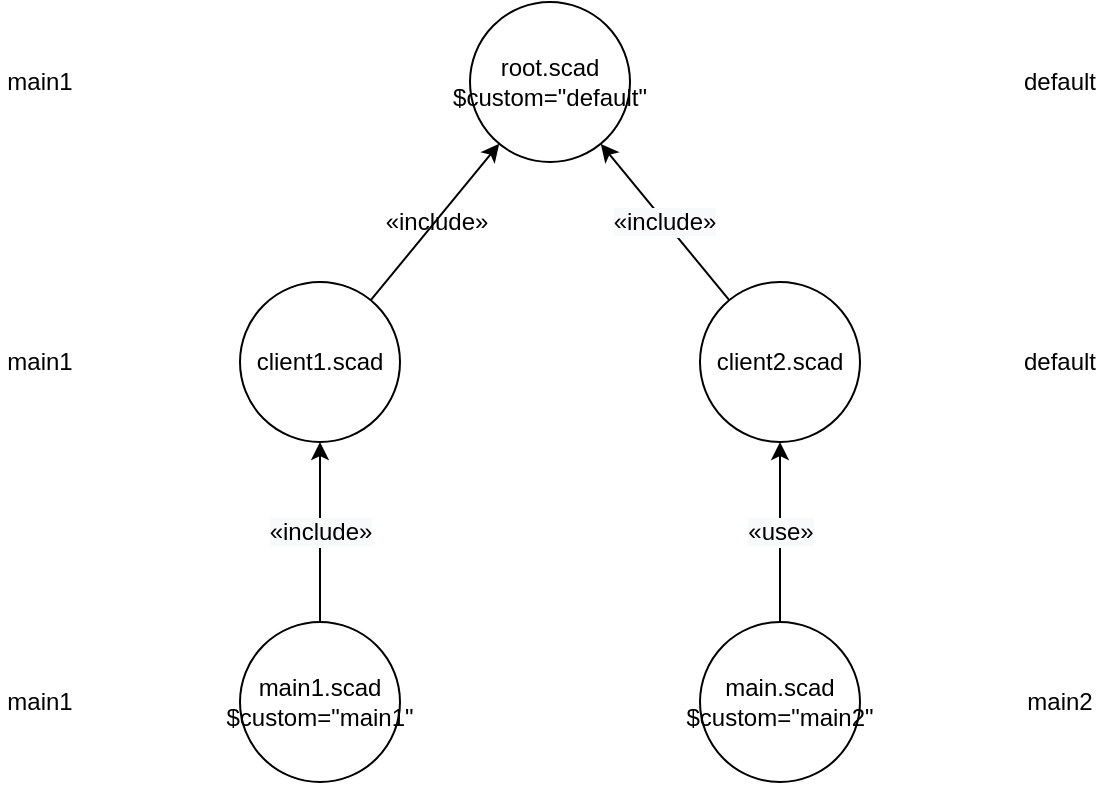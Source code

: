 <mxfile version="14.9.6" type="device" pages="4"><diagram id="cGrJ2CJwpBG_QpTvCxEc" name="Page-1"><mxGraphModel dx="1305" dy="836" grid="1" gridSize="10" guides="1" tooltips="1" connect="1" arrows="1" fold="1" page="1" pageScale="1" pageWidth="1169" pageHeight="827" math="0" shadow="0"><root><mxCell id="0"/><mxCell id="1" parent="0"/><mxCell id="-OSCnmRgbEWHSohoaCvJ-4" value="&lt;p style=&quot;line-height: 19px&quot;&gt;&lt;font style=&quot;font-size: 12px;&quot;&gt;«include»&lt;/font&gt;&lt;/p&gt;" style="rounded=0;orthogonalLoop=1;jettySize=auto;html=1;endArrow=none;endFill=0;startArrow=classic;startFill=1;fontFamily=Helvetica;labelBackgroundColor=none;" edge="1" parent="1" source="-OSCnmRgbEWHSohoaCvJ-1" target="-OSCnmRgbEWHSohoaCvJ-3"><mxGeometry relative="1" as="geometry"/></mxCell><mxCell id="-OSCnmRgbEWHSohoaCvJ-6" value="&lt;span style=&quot;font-size: 12px ; background-color: rgb(248 , 249 , 250)&quot;&gt;«include»&lt;/span&gt;" style="edgeStyle=none;rounded=0;orthogonalLoop=1;jettySize=auto;html=1;endArrow=none;endFill=0;startArrow=classic;startFill=1;" edge="1" parent="1" source="-OSCnmRgbEWHSohoaCvJ-1" target="-OSCnmRgbEWHSohoaCvJ-5"><mxGeometry relative="1" as="geometry"/></mxCell><mxCell id="-OSCnmRgbEWHSohoaCvJ-1" value="root.scad&lt;br&gt;$custom=&quot;default&quot;" style="ellipse;whiteSpace=wrap;html=1;aspect=fixed;" vertex="1" parent="1"><mxGeometry x="545" y="40" width="80" height="80" as="geometry"/></mxCell><mxCell id="-OSCnmRgbEWHSohoaCvJ-8" value="&lt;span style=&quot;font-size: 12px ; background-color: rgb(248 , 249 , 250)&quot;&gt;«include»&lt;/span&gt;" style="edgeStyle=none;rounded=0;orthogonalLoop=1;jettySize=auto;html=1;startArrow=classic;startFill=1;endArrow=none;endFill=0;" edge="1" parent="1" source="-OSCnmRgbEWHSohoaCvJ-3" target="-OSCnmRgbEWHSohoaCvJ-10"><mxGeometry relative="1" as="geometry"/></mxCell><mxCell id="-OSCnmRgbEWHSohoaCvJ-3" value="client1.scad" style="ellipse;whiteSpace=wrap;html=1;aspect=fixed;" vertex="1" parent="1"><mxGeometry x="430" y="180" width="80" height="80" as="geometry"/></mxCell><mxCell id="-OSCnmRgbEWHSohoaCvJ-5" value="client2.scad" style="ellipse;whiteSpace=wrap;html=1;aspect=fixed;" vertex="1" parent="1"><mxGeometry x="660" y="180" width="80" height="80" as="geometry"/></mxCell><mxCell id="-OSCnmRgbEWHSohoaCvJ-7" value="main.scad&lt;br&gt;$custom=&quot;main2&quot;" style="ellipse;whiteSpace=wrap;html=1;aspect=fixed;" vertex="1" parent="1"><mxGeometry x="660" y="350" width="80" height="80" as="geometry"/></mxCell><mxCell id="-OSCnmRgbEWHSohoaCvJ-9" value="&lt;span style=&quot;font-size: 12px ; background-color: rgb(248 , 249 , 250)&quot;&gt;«use»&lt;/span&gt;" style="edgeStyle=none;rounded=0;orthogonalLoop=1;jettySize=auto;html=1;startArrow=classic;startFill=1;endArrow=none;endFill=0;" edge="1" parent="1" source="-OSCnmRgbEWHSohoaCvJ-5" target="-OSCnmRgbEWHSohoaCvJ-7"><mxGeometry relative="1" as="geometry"><mxPoint x="502.388" y="263.148" as="sourcePoint"/><mxPoint x="572.588" y="366.869" as="targetPoint"/></mxGeometry></mxCell><mxCell id="-OSCnmRgbEWHSohoaCvJ-10" value="main1.scad&lt;br&gt;$custom=&quot;main1&quot;" style="ellipse;whiteSpace=wrap;html=1;aspect=fixed;" vertex="1" parent="1"><mxGeometry x="430" y="350" width="80" height="80" as="geometry"/></mxCell><mxCell id="-OSCnmRgbEWHSohoaCvJ-11" value="main1" style="text;html=1;strokeColor=none;fillColor=none;align=center;verticalAlign=middle;whiteSpace=wrap;rounded=0;fontFamily=Helvetica;" vertex="1" parent="1"><mxGeometry x="310" y="380" width="40" height="20" as="geometry"/></mxCell><mxCell id="-OSCnmRgbEWHSohoaCvJ-12" value="main1" style="text;html=1;strokeColor=none;fillColor=none;align=center;verticalAlign=middle;whiteSpace=wrap;rounded=0;fontFamily=Helvetica;" vertex="1" parent="1"><mxGeometry x="310" y="210" width="40" height="20" as="geometry"/></mxCell><mxCell id="-OSCnmRgbEWHSohoaCvJ-13" value="main1" style="text;html=1;strokeColor=none;fillColor=none;align=center;verticalAlign=middle;whiteSpace=wrap;rounded=0;fontFamily=Helvetica;" vertex="1" parent="1"><mxGeometry x="310" y="70" width="40" height="20" as="geometry"/></mxCell><mxCell id="-OSCnmRgbEWHSohoaCvJ-14" value="default" style="text;html=1;strokeColor=none;fillColor=none;align=center;verticalAlign=middle;whiteSpace=wrap;rounded=0;fontFamily=Helvetica;" vertex="1" parent="1"><mxGeometry x="820" y="70" width="40" height="20" as="geometry"/></mxCell><mxCell id="-OSCnmRgbEWHSohoaCvJ-15" value="default" style="text;html=1;strokeColor=none;fillColor=none;align=center;verticalAlign=middle;whiteSpace=wrap;rounded=0;fontFamily=Helvetica;" vertex="1" parent="1"><mxGeometry x="820" y="210" width="40" height="20" as="geometry"/></mxCell><mxCell id="-OSCnmRgbEWHSohoaCvJ-16" value="main2" style="text;html=1;strokeColor=none;fillColor=none;align=center;verticalAlign=middle;whiteSpace=wrap;rounded=0;fontFamily=Helvetica;" vertex="1" parent="1"><mxGeometry x="820" y="380" width="40" height="20" as="geometry"/></mxCell></root></mxGraphModel></diagram><diagram id="NOJcWy3B9wMl74mMxz6f" name="foundation"><mxGraphModel dx="1305" dy="836" grid="1" gridSize="10" guides="1" tooltips="1" connect="1" arrows="1" fold="1" page="1" pageScale="1" pageWidth="1169" pageHeight="827" math="0" shadow="0"><root><mxCell id="AqwyZWhsljvAuFBOVboj-0"/><mxCell id="AqwyZWhsljvAuFBOVboj-1" parent="AqwyZWhsljvAuFBOVboj-0"/><mxCell id="cgYbiCrvfW3jAUgWER9B-0" value="foundation" style="rounded=1;whiteSpace=wrap;html=1;fontFamily=Helvetica;fontSize=11;strokeColor=#6c8ebf;fillColor=none;strokeWidth=2;labelPosition=center;verticalLabelPosition=top;align=center;verticalAlign=bottom;fontStyle=1;arcSize=6;" vertex="1" parent="AqwyZWhsljvAuFBOVboj-1"><mxGeometry x="230" y="30" width="900" height="770" as="geometry"/></mxCell><mxCell id="AqwyZWhsljvAuFBOVboj-2" value="defs" style="rounded=0;whiteSpace=wrap;html=1;fontFamily=Helvetica;fontSize=11;" vertex="1" parent="AqwyZWhsljvAuFBOVboj-1"><mxGeometry x="530" y="120" width="70" height="20" as="geometry"/></mxCell><mxCell id="P7ESJxEITpAWgAyFWWA0-0" value="&lt;span style=&quot;font-size: 11px; background-color: rgb(248, 249, 250);&quot;&gt;«include»&lt;/span&gt;" style="edgeStyle=none;rounded=0;orthogonalLoop=1;jettySize=auto;html=1;startArrow=classic;startFill=1;endArrow=none;endFill=0;labelBackgroundColor=none;fontFamily=Helvetica;fontSize=11;fontStyle=2" edge="1" parent="AqwyZWhsljvAuFBOVboj-1" source="P7ESJxEITpAWgAyFWWA0-1" target="AqwyZWhsljvAuFBOVboj-2"><mxGeometry relative="1" as="geometry"><mxPoint x="510" y="120" as="sourcePoint"/><mxPoint x="610" y="310" as="targetPoint"/></mxGeometry></mxCell><mxCell id="P7ESJxEITpAWgAyFWWA0-1" value="&lt;div style=&quot;line-height: 19px; font-size: 11px;&quot;&gt;&lt;span style=&quot;background-color: rgb(255, 255, 255); font-size: 11px;&quot;&gt;&lt;font style=&quot;font-size: 11px;&quot;&gt;TOUL&lt;/font&gt;&lt;/span&gt;&lt;/div&gt;" style="rounded=0;whiteSpace=wrap;html=1;fontFamily=Helvetica;fontSize=11;fontStyle=2" vertex="1" parent="AqwyZWhsljvAuFBOVboj-1"><mxGeometry x="50" y="85" width="100" height="20" as="geometry"/></mxCell><mxCell id="P7ESJxEITpAWgAyFWWA0-2" value="&lt;div style=&quot;line-height: 19px; font-size: 11px;&quot;&gt;&lt;div style=&quot;font-size: 11px; line-height: 19px;&quot;&gt;&lt;span style=&quot;background-color: rgb(255, 255, 255); font-size: 11px;&quot;&gt;scad-utils/spline&lt;/span&gt;&lt;/div&gt;&lt;/div&gt;" style="rounded=0;whiteSpace=wrap;html=1;fontFamily=Helvetica;fontSize=11;fontStyle=2" vertex="1" parent="AqwyZWhsljvAuFBOVboj-1"><mxGeometry x="50" y="155" width="100" height="20" as="geometry"/></mxCell><mxCell id="P7ESJxEITpAWgAyFWWA0-3" value="&lt;span style=&quot;font-size: 11px; background-color: rgb(248, 249, 250);&quot;&gt;«use»&lt;/span&gt;" style="edgeStyle=none;rounded=0;orthogonalLoop=1;jettySize=auto;html=1;startArrow=classic;startFill=1;endArrow=none;endFill=0;labelBackgroundColor=none;fontFamily=Helvetica;fontSize=11;fontStyle=2" edge="1" parent="AqwyZWhsljvAuFBOVboj-1" source="P7ESJxEITpAWgAyFWWA0-2" target="AqwyZWhsljvAuFBOVboj-2"><mxGeometry relative="1" as="geometry"><mxPoint x="610" y="210" as="sourcePoint"/><mxPoint x="610" y="300" as="targetPoint"/></mxGeometry></mxCell><mxCell id="P7ESJxEITpAWgAyFWWA0-4" value="&lt;div style=&quot;line-height: 19px; font-size: 11px;&quot;&gt;&lt;div style=&quot;font-size: 11px; line-height: 19px;&quot;&gt;&lt;span style=&quot;font-size: 11px;&quot;&gt;base_geo&lt;/span&gt;&lt;/div&gt;&lt;/div&gt;" style="rounded=0;whiteSpace=wrap;html=1;fontFamily=Helvetica;fontSize=11;fillColor=#d5e8d4;strokeColor=#82b366;" vertex="1" parent="AqwyZWhsljvAuFBOVboj-1"><mxGeometry x="530" y="40" width="70" height="20" as="geometry"/></mxCell><mxCell id="P7ESJxEITpAWgAyFWWA0-5" value="&lt;div style=&quot;line-height: 19px; font-size: 11px;&quot;&gt;&lt;div style=&quot;font-size: 11px; line-height: 19px;&quot;&gt;&lt;span style=&quot;font-size: 11px;&quot;&gt;base_string&lt;/span&gt;&lt;/div&gt;&lt;/div&gt;" style="rounded=0;whiteSpace=wrap;html=1;fontFamily=Helvetica;fontSize=11;fillColor=#d5e8d4;strokeColor=#82b366;" vertex="1" parent="AqwyZWhsljvAuFBOVboj-1"><mxGeometry x="780" y="40" width="70" height="20" as="geometry"/></mxCell><mxCell id="P7ESJxEITpAWgAyFWWA0-7" value="&lt;span style=&quot;font-size: 11px; background-color: rgb(248, 249, 250);&quot;&gt;«include»&lt;/span&gt;" style="edgeStyle=none;rounded=0;orthogonalLoop=1;jettySize=auto;html=1;startArrow=classic;startFill=1;endArrow=none;endFill=0;labelBackgroundColor=none;fontFamily=Helvetica;fontSize=11;fontStyle=2" edge="1" parent="AqwyZWhsljvAuFBOVboj-1" source="P7ESJxEITpAWgAyFWWA0-4" target="AqwyZWhsljvAuFBOVboj-2"><mxGeometry relative="1" as="geometry"><mxPoint x="320.625" y="70" as="sourcePoint"/><mxPoint x="399.375" y="210" as="targetPoint"/></mxGeometry></mxCell><mxCell id="P7ESJxEITpAWgAyFWWA0-8" value="&lt;span style=&quot;font-size: 11px; background-color: rgb(248, 249, 250);&quot;&gt;«include»&lt;/span&gt;" style="edgeStyle=none;rounded=0;orthogonalLoop=1;jettySize=auto;html=1;startArrow=classic;startFill=1;endArrow=none;endFill=0;labelBackgroundColor=none;fontFamily=Helvetica;fontSize=11;fontStyle=2" edge="1" parent="AqwyZWhsljvAuFBOVboj-1" source="P7ESJxEITpAWgAyFWWA0-5" target="AqwyZWhsljvAuFBOVboj-2"><mxGeometry relative="1" as="geometry"><mxPoint x="685.0" y="150" as="sourcePoint"/><mxPoint x="445" y="210" as="targetPoint"/></mxGeometry></mxCell><mxCell id="P7ESJxEITpAWgAyFWWA0-9" value="2d" style="rounded=0;whiteSpace=wrap;html=1;fontFamily=Helvetica;fontSize=11;" vertex="1" parent="AqwyZWhsljvAuFBOVboj-1"><mxGeometry x="380" y="363" width="70" height="20" as="geometry"/></mxCell><mxCell id="P7ESJxEITpAWgAyFWWA0-10" value="placement" style="rounded=0;whiteSpace=wrap;html=1;fontFamily=Helvetica;fontSize=11;fontStyle=0;" vertex="1" parent="AqwyZWhsljvAuFBOVboj-1"><mxGeometry x="530" y="280" width="70" height="20" as="geometry"/></mxCell><mxCell id="P7ESJxEITpAWgAyFWWA0-12" value="&lt;span style=&quot;font-size: 11px; background-color: rgb(248, 249, 250);&quot;&gt;«include»&lt;/span&gt;" style="edgeStyle=none;rounded=0;orthogonalLoop=1;jettySize=auto;html=1;startArrow=classic;startFill=1;endArrow=none;endFill=0;labelBackgroundColor=none;fontFamily=Helvetica;fontSize=11;fontStyle=2" edge="1" parent="AqwyZWhsljvAuFBOVboj-1" source="P7ESJxEITpAWgAyFWWA0-10" target="P7ESJxEITpAWgAyFWWA0-9"><mxGeometry relative="1" as="geometry"><mxPoint x="425" y="343" as="sourcePoint"/><mxPoint x="495" y="413" as="targetPoint"/></mxGeometry></mxCell><mxCell id="P7ESJxEITpAWgAyFWWA0-13" value="3d" style="rounded=0;whiteSpace=wrap;html=1;fontFamily=Helvetica;fontSize=11;" vertex="1" parent="AqwyZWhsljvAuFBOVboj-1"><mxGeometry x="900" y="420" width="70" height="20" as="geometry"/></mxCell><mxCell id="P7ESJxEITpAWgAyFWWA0-14" value="&lt;span style=&quot;font-size: 11px; background-color: rgb(248, 249, 250);&quot;&gt;«include»&lt;/span&gt;" style="edgeStyle=none;rounded=0;orthogonalLoop=1;jettySize=auto;html=1;startArrow=classic;startFill=1;endArrow=none;endFill=0;labelBackgroundColor=none;fontFamily=Helvetica;fontSize=11;fontStyle=2" edge="1" parent="AqwyZWhsljvAuFBOVboj-1" source="P7ESJxEITpAWgAyFWWA0-9" target="P7ESJxEITpAWgAyFWWA0-13"><mxGeometry relative="1" as="geometry"><mxPoint x="593.889" y="393" as="sourcePoint"/><mxPoint x="516.111" y="463" as="targetPoint"/></mxGeometry></mxCell><mxCell id="P7ESJxEITpAWgAyFWWA0-15" value="algo" style="rounded=0;whiteSpace=wrap;html=1;fontFamily=Helvetica;fontSize=11;" vertex="1" parent="AqwyZWhsljvAuFBOVboj-1"><mxGeometry x="960" y="660" width="70" height="20" as="geometry"/></mxCell><mxCell id="P7ESJxEITpAWgAyFWWA0-16" value="unsafe_defs" style="rounded=0;whiteSpace=wrap;html=1;fontFamily=Helvetica;fontSize=11;fontStyle=0;" vertex="1" parent="AqwyZWhsljvAuFBOVboj-1"><mxGeometry x="530" y="200" width="70" height="20" as="geometry"/></mxCell><mxCell id="P7ESJxEITpAWgAyFWWA0-18" value="&lt;span style=&quot;font-size: 11px; background-color: rgb(248, 249, 250);&quot;&gt;«include»&lt;/span&gt;" style="edgeStyle=none;rounded=0;orthogonalLoop=1;jettySize=auto;html=1;startArrow=classic;startFill=1;endArrow=none;endFill=0;labelBackgroundColor=none;fontFamily=Helvetica;fontSize=11;fontStyle=2" edge="1" parent="AqwyZWhsljvAuFBOVboj-1" source="P7ESJxEITpAWgAyFWWA0-13" target="P7ESJxEITpAWgAyFWWA0-15"><mxGeometry relative="1" as="geometry"><mxPoint x="622.778" y="403" as="sourcePoint"/><mxPoint x="689.841" y="533" as="targetPoint"/></mxGeometry></mxCell><mxCell id="P7ESJxEITpAWgAyFWWA0-21" value="connect" style="rounded=0;whiteSpace=wrap;html=1;fontFamily=Helvetica;fontSize=11;" vertex="1" parent="AqwyZWhsljvAuFBOVboj-1"><mxGeometry x="580" y="770" width="70" height="20" as="geometry"/></mxCell><mxCell id="P7ESJxEITpAWgAyFWWA0-24" value="util" style="rounded=0;whiteSpace=wrap;html=1;fontFamily=Helvetica;fontSize=11;" vertex="1" parent="AqwyZWhsljvAuFBOVboj-1"><mxGeometry x="420" y="660" width="70" height="20" as="geometry"/></mxCell><mxCell id="P7ESJxEITpAWgAyFWWA0-25" value="&lt;span style=&quot;font-size: 11px; background-color: rgb(248, 249, 250);&quot;&gt;«include»&lt;/span&gt;" style="edgeStyle=none;rounded=0;orthogonalLoop=1;jettySize=auto;html=1;startArrow=classic;startFill=1;endArrow=none;endFill=0;labelBackgroundColor=none;fontFamily=Helvetica;fontSize=11;fontStyle=2" edge="1" parent="AqwyZWhsljvAuFBOVboj-1" source="P7ESJxEITpAWgAyFWWA0-51" target="P7ESJxEITpAWgAyFWWA0-21"><mxGeometry relative="1" as="geometry"><mxPoint x="699.5" y="393" as="sourcePoint"/><mxPoint x="780.5" y="573" as="targetPoint"/></mxGeometry></mxCell><mxCell id="P7ESJxEITpAWgAyFWWA0-26" value="&lt;span style=&quot;font-size: 11px; background-color: rgb(248, 249, 250);&quot;&gt;«include»&lt;/span&gt;" style="edgeStyle=none;rounded=0;orthogonalLoop=1;jettySize=auto;html=1;startArrow=classic;startFill=1;endArrow=none;endFill=0;labelBackgroundColor=none;fontFamily=Helvetica;fontSize=11;fontStyle=2" edge="1" parent="AqwyZWhsljvAuFBOVboj-1" source="P7ESJxEITpAWgAyFWWA0-24" target="P7ESJxEITpAWgAyFWWA0-21"><mxGeometry relative="1" as="geometry"><mxPoint x="566.818" y="483" as="sourcePoint"/><mxPoint x="763.182" y="573" as="targetPoint"/></mxGeometry></mxCell><mxCell id="P7ESJxEITpAWgAyFWWA0-27" value="&lt;span style=&quot;font-size: 11px; background-color: rgb(248, 249, 250);&quot;&gt;«include»&lt;/span&gt;" style="edgeStyle=none;rounded=0;orthogonalLoop=1;jettySize=auto;html=1;startArrow=classic;startFill=1;endArrow=none;endFill=0;labelBackgroundColor=none;fontFamily=Helvetica;fontSize=11;fontStyle=2" edge="1" parent="AqwyZWhsljvAuFBOVboj-1" source="AqwyZWhsljvAuFBOVboj-2" target="P7ESJxEITpAWgAyFWWA0-16"><mxGeometry relative="1" as="geometry"><mxPoint x="435" y="250" as="sourcePoint"/><mxPoint x="505" y="320" as="targetPoint"/></mxGeometry></mxCell><mxCell id="P7ESJxEITpAWgAyFWWA0-28" value="drawio" style="rounded=0;whiteSpace=wrap;html=1;fontFamily=Helvetica;fontSize=11;" vertex="1" parent="AqwyZWhsljvAuFBOVboj-1"><mxGeometry x="240" y="660" width="70" height="20" as="geometry"/></mxCell><mxCell id="P7ESJxEITpAWgAyFWWA0-30" value="&lt;span style=&quot;font-size: 11px; background-color: rgb(248, 249, 250);&quot;&gt;«include»&lt;/span&gt;" style="edgeStyle=none;rounded=0;orthogonalLoop=1;jettySize=auto;html=1;startArrow=classic;startFill=1;endArrow=none;endFill=0;labelBackgroundColor=none;fontFamily=Helvetica;fontSize=11;fontStyle=2" edge="1" parent="AqwyZWhsljvAuFBOVboj-1" source="P7ESJxEITpAWgAyFWWA0-9" target="P7ESJxEITpAWgAyFWWA0-28"><mxGeometry relative="1" as="geometry"><mxPoint x="789" y="403" as="sourcePoint"/><mxPoint x="1011.889" y="573" as="targetPoint"/></mxGeometry></mxCell><mxCell id="P7ESJxEITpAWgAyFWWA0-32" value="fillet" style="rounded=0;whiteSpace=wrap;html=1;fontFamily=Helvetica;fontSize=11;" vertex="1" parent="AqwyZWhsljvAuFBOVboj-1"><mxGeometry x="330" y="660" width="70" height="20" as="geometry"/></mxCell><mxCell id="P7ESJxEITpAWgAyFWWA0-34" value="&lt;span style=&quot;font-size: 11px; background-color: rgb(248, 249, 250);&quot;&gt;«include»&lt;/span&gt;" style="edgeStyle=none;rounded=0;orthogonalLoop=1;jettySize=auto;html=1;startArrow=classic;startFill=1;endArrow=none;endFill=0;labelBackgroundColor=none;fontFamily=Helvetica;fontSize=11;fontStyle=2" edge="1" parent="AqwyZWhsljvAuFBOVboj-1" source="P7ESJxEITpAWgAyFWWA0-9" target="P7ESJxEITpAWgAyFWWA0-32"><mxGeometry relative="1" as="geometry"><mxPoint x="285" y="483" as="sourcePoint"/><mxPoint x="285" y="693" as="targetPoint"/></mxGeometry></mxCell><mxCell id="P7ESJxEITpAWgAyFWWA0-35" value="&lt;span style=&quot;font-size: 11px; background-color: rgb(248, 249, 250);&quot;&gt;«include»&lt;/span&gt;" style="edgeStyle=none;rounded=0;orthogonalLoop=1;jettySize=auto;html=1;startArrow=classic;startFill=1;endArrow=none;endFill=0;labelBackgroundColor=none;fontFamily=Helvetica;fontSize=11;fontStyle=2" edge="1" parent="AqwyZWhsljvAuFBOVboj-1" source="P7ESJxEITpAWgAyFWWA0-16" target="P7ESJxEITpAWgAyFWWA0-10"><mxGeometry relative="1" as="geometry"><mxPoint x="987.435" y="290" as="sourcePoint"/><mxPoint x="682.565" y="693" as="targetPoint"/></mxGeometry></mxCell><mxCell id="P7ESJxEITpAWgAyFWWA0-36" value="grid" style="rounded=0;whiteSpace=wrap;html=1;fontFamily=Helvetica;fontSize=11;" vertex="1" parent="AqwyZWhsljvAuFBOVboj-1"><mxGeometry x="600" y="660" width="70" height="20" as="geometry"/></mxCell><mxCell id="P7ESJxEITpAWgAyFWWA0-39" value="layout" style="rounded=0;whiteSpace=wrap;html=1;fontFamily=Helvetica;fontSize=11;" vertex="1" parent="AqwyZWhsljvAuFBOVboj-1"><mxGeometry x="550" y="510" width="70" height="20" as="geometry"/></mxCell><mxCell id="P7ESJxEITpAWgAyFWWA0-40" value="&lt;span style=&quot;font-size: 11px; background-color: rgb(248, 249, 250);&quot;&gt;«include»&lt;/span&gt;" style="edgeStyle=none;rounded=0;orthogonalLoop=1;jettySize=auto;html=1;startArrow=classic;startFill=1;endArrow=none;endFill=0;labelBackgroundColor=none;fontFamily=Helvetica;fontSize=11;fontStyle=2" edge="1" parent="AqwyZWhsljvAuFBOVboj-1" source="P7ESJxEITpAWgAyFWWA0-39" target="P7ESJxEITpAWgAyFWWA0-36"><mxGeometry relative="1" as="geometry"><mxPoint x="633.182" y="483" as="sourcePoint"/><mxPoint x="1156.818" y="573" as="targetPoint"/></mxGeometry></mxCell><mxCell id="P7ESJxEITpAWgAyFWWA0-41" value="hole" style="rounded=0;whiteSpace=wrap;html=1;fontFamily=Helvetica;fontSize=11;" vertex="1" parent="AqwyZWhsljvAuFBOVboj-1"><mxGeometry x="1050" y="660" width="70" height="20" as="geometry"/></mxCell><mxCell id="P7ESJxEITpAWgAyFWWA0-42" value="type_trait" style="rounded=0;whiteSpace=wrap;html=1;fontFamily=Helvetica;fontSize=11;" vertex="1" parent="AqwyZWhsljvAuFBOVboj-1"><mxGeometry x="1050" y="120" width="70" height="20" as="geometry"/></mxCell><mxCell id="P7ESJxEITpAWgAyFWWA0-43" value="&lt;span style=&quot;font-size: 11px; background-color: rgb(248, 249, 250);&quot;&gt;«include»&lt;/span&gt;" style="edgeStyle=none;rounded=0;orthogonalLoop=1;jettySize=auto;html=1;startArrow=classic;startFill=1;endArrow=none;endFill=0;labelBackgroundColor=none;fontFamily=Helvetica;fontSize=11;fontStyle=2" edge="1" parent="AqwyZWhsljvAuFBOVboj-1" source="P7ESJxEITpAWgAyFWWA0-13" target="P7ESJxEITpAWgAyFWWA0-41"><mxGeometry relative="1" as="geometry"><mxPoint x="755.273" y="483" as="sourcePoint"/><mxPoint x="847.727" y="573" as="targetPoint"/></mxGeometry></mxCell><mxCell id="P7ESJxEITpAWgAyFWWA0-44" value="&lt;span style=&quot;font-size: 11px; background-color: rgb(248, 249, 250);&quot;&gt;«include»&lt;/span&gt;" style="edgeStyle=none;rounded=0;orthogonalLoop=1;jettySize=auto;html=1;startArrow=classic;startFill=1;endArrow=none;endFill=0;labelBackgroundColor=none;fontFamily=Helvetica;fontSize=11;fontStyle=2" edge="1" parent="AqwyZWhsljvAuFBOVboj-1" source="P7ESJxEITpAWgAyFWWA0-42" target="P7ESJxEITpAWgAyFWWA0-41"><mxGeometry relative="1" as="geometry"><mxPoint x="760.942" y="483" as="sourcePoint"/><mxPoint x="1059.058" y="670" as="targetPoint"/></mxGeometry></mxCell><mxCell id="P7ESJxEITpAWgAyFWWA0-46" value="&lt;span style=&quot;font-size: 11px; background-color: rgb(248, 249, 250);&quot;&gt;«include»&lt;/span&gt;" style="edgeStyle=none;rounded=0;orthogonalLoop=1;jettySize=auto;html=1;startArrow=classic;startFill=1;endArrow=none;endFill=0;labelBackgroundColor=none;fontFamily=Helvetica;fontSize=11;fontStyle=2" edge="1" parent="AqwyZWhsljvAuFBOVboj-1" source="P7ESJxEITpAWgAyFWWA0-5" target="P7ESJxEITpAWgAyFWWA0-42"><mxGeometry relative="1" as="geometry"><mxPoint x="775" y="70" as="sourcePoint"/><mxPoint x="715.0" y="130" as="targetPoint"/></mxGeometry></mxCell><mxCell id="P7ESJxEITpAWgAyFWWA0-47" value="&lt;span style=&quot;font-size: 11px; background-color: rgb(248, 249, 250);&quot;&gt;«include»&lt;/span&gt;" style="edgeStyle=none;rounded=0;orthogonalLoop=1;jettySize=auto;html=1;startArrow=classic;startFill=1;endArrow=none;endFill=0;labelBackgroundColor=none;fontFamily=Helvetica;fontSize=11;fontStyle=2" edge="1" parent="AqwyZWhsljvAuFBOVboj-1" source="P7ESJxEITpAWgAyFWWA0-13" target="P7ESJxEITpAWgAyFWWA0-39"><mxGeometry relative="1" as="geometry"><mxPoint x="499.783" y="575" as="sourcePoint"/><mxPoint x="450.217" y="670" as="targetPoint"/></mxGeometry></mxCell><mxCell id="P7ESJxEITpAWgAyFWWA0-49" value="profile" style="rounded=0;whiteSpace=wrap;html=1;fontFamily=Helvetica;fontSize=11;" vertex="1" parent="AqwyZWhsljvAuFBOVboj-1"><mxGeometry x="870" y="660" width="70" height="20" as="geometry"/></mxCell><mxCell id="P7ESJxEITpAWgAyFWWA0-50" value="&lt;span style=&quot;font-size: 11px; background-color: rgb(248, 249, 250);&quot;&gt;«include»&lt;/span&gt;" style="edgeStyle=none;rounded=0;orthogonalLoop=1;jettySize=auto;html=1;startArrow=classic;startFill=1;endArrow=none;endFill=0;labelBackgroundColor=none;fontFamily=Helvetica;fontSize=11;fontStyle=2" edge="1" parent="AqwyZWhsljvAuFBOVboj-1" source="P7ESJxEITpAWgAyFWWA0-13" target="P7ESJxEITpAWgAyFWWA0-49"><mxGeometry relative="1" as="geometry"><mxPoint x="661.908" y="483" as="sourcePoint"/><mxPoint x="791.092" y="670" as="targetPoint"/></mxGeometry></mxCell><mxCell id="P7ESJxEITpAWgAyFWWA0-51" value="symbol" style="rounded=0;whiteSpace=wrap;html=1;fontFamily=Helvetica;fontSize=11;" vertex="1" parent="AqwyZWhsljvAuFBOVboj-1"><mxGeometry x="780" y="660" width="70" height="20" as="geometry"/></mxCell><mxCell id="P7ESJxEITpAWgAyFWWA0-52" value="&lt;span style=&quot;font-size: 11px; background-color: rgb(248, 249, 250);&quot;&gt;«include»&lt;/span&gt;" style="edgeStyle=none;rounded=0;orthogonalLoop=1;jettySize=auto;html=1;startArrow=classic;startFill=1;endArrow=none;endFill=0;labelBackgroundColor=none;fontFamily=Helvetica;fontSize=11;fontStyle=2" edge="1" parent="AqwyZWhsljvAuFBOVboj-1" source="P7ESJxEITpAWgAyFWWA0-13" target="P7ESJxEITpAWgAyFWWA0-51"><mxGeometry relative="1" as="geometry"><mxPoint x="655" y="483" as="sourcePoint"/><mxPoint x="655" y="670" as="targetPoint"/></mxGeometry></mxCell><mxCell id="P7ESJxEITpAWgAyFWWA0-53" value="torus" style="rounded=0;whiteSpace=wrap;html=1;fontFamily=Helvetica;fontSize=11;" vertex="1" parent="AqwyZWhsljvAuFBOVboj-1"><mxGeometry x="690" y="660" width="70" height="20" as="geometry"/></mxCell><mxCell id="P7ESJxEITpAWgAyFWWA0-54" value="&lt;span style=&quot;font-size: 11px; background-color: rgb(248, 249, 250);&quot;&gt;«include»&lt;/span&gt;" style="edgeStyle=none;rounded=0;orthogonalLoop=1;jettySize=auto;html=1;startArrow=classic;startFill=1;endArrow=none;endFill=0;labelBackgroundColor=none;fontFamily=Helvetica;fontSize=11;fontStyle=2" edge="1" parent="AqwyZWhsljvAuFBOVboj-1" source="P7ESJxEITpAWgAyFWWA0-39" target="P7ESJxEITpAWgAyFWWA0-53"><mxGeometry relative="1" as="geometry"><mxPoint x="670.217" y="483" as="sourcePoint"/><mxPoint x="954.783" y="670" as="targetPoint"/></mxGeometry></mxCell><mxCell id="P7ESJxEITpAWgAyFWWA0-55" value="tube" style="rounded=0;whiteSpace=wrap;html=1;fontFamily=Helvetica;fontSize=11;" vertex="1" parent="AqwyZWhsljvAuFBOVboj-1"><mxGeometry x="510" y="660" width="70" height="20" as="geometry"/></mxCell><mxCell id="P7ESJxEITpAWgAyFWWA0-56" value="&lt;span style=&quot;font-size: 11px; background-color: rgb(248, 249, 250);&quot;&gt;«include»&lt;/span&gt;" style="edgeStyle=none;rounded=0;orthogonalLoop=1;jettySize=auto;html=1;startArrow=classic;startFill=1;endArrow=none;endFill=0;labelBackgroundColor=none;fontFamily=Helvetica;fontSize=11;fontStyle=2" edge="1" parent="AqwyZWhsljvAuFBOVboj-1" source="P7ESJxEITpAWgAyFWWA0-39" target="P7ESJxEITpAWgAyFWWA0-55"><mxGeometry relative="1" as="geometry"><mxPoint x="148" y="400" as="sourcePoint"/><mxPoint x="148" y="670" as="targetPoint"/></mxGeometry></mxCell><mxCell id="P7ESJxEITpAWgAyFWWA0-57" value="&lt;span style=&quot;font-size: 11px; background-color: rgb(248, 249, 250);&quot;&gt;«include»&lt;/span&gt;" style="edgeStyle=none;rounded=0;orthogonalLoop=1;jettySize=auto;html=1;startArrow=classic;startFill=1;endArrow=none;endFill=0;labelBackgroundColor=none;fontFamily=Helvetica;fontSize=11;fontStyle=2" edge="1" parent="AqwyZWhsljvAuFBOVboj-1" source="P7ESJxEITpAWgAyFWWA0-39" target="P7ESJxEITpAWgAyFWWA0-24"><mxGeometry relative="1" as="geometry"><mxPoint x="399.957" y="575" as="sourcePoint"/><mxPoint x="447.043" y="670" as="targetPoint"/></mxGeometry></mxCell><mxCell id="P7ESJxEITpAWgAyFWWA0-59" value="&lt;div style=&quot;line-height: 19px ; font-size: 11px&quot;&gt;&lt;span style=&quot;background-color: rgb(255 , 255 , 255) ; font-size: 11px&quot;&gt;&lt;font style=&quot;font-size: 11px&quot;&gt;NopSCADlib&lt;/font&gt;&lt;/span&gt;&lt;/div&gt;" style="rounded=0;whiteSpace=wrap;html=1;fontFamily=Helvetica;fontSize=11;fontStyle=2" vertex="1" parent="AqwyZWhsljvAuFBOVboj-1"><mxGeometry x="40" y="800" width="100" height="20" as="geometry"/></mxCell><mxCell id="P7ESJxEITpAWgAyFWWA0-60" value="&lt;span style=&quot;font-size: 11px; background-color: rgb(248, 249, 250);&quot;&gt;«include»&lt;/span&gt;" style="rounded=0;orthogonalLoop=1;jettySize=auto;html=1;startArrow=classic;startFill=1;endArrow=none;endFill=0;labelBackgroundColor=none;fontFamily=Helvetica;fontSize=11;fontStyle=2;" edge="1" parent="AqwyZWhsljvAuFBOVboj-1" source="P7ESJxEITpAWgAyFWWA0-59" target="P7ESJxEITpAWgAyFWWA0-24"><mxGeometry relative="1" as="geometry"><mxPoint x="534.302" y="605" as="sourcePoint"/><mxPoint x="715.698" y="800" as="targetPoint"/></mxGeometry></mxCell><mxCell id="V-NOTJIyTHOi_Tta0F1g-0" value="" style="shape=flexArrow;endArrow=classic;html=1;labelBackgroundColor=none;fontFamily=Helvetica;fontSize=11;fillColor=#f8cecc;strokeColor=#b85450;opacity=50;" edge="1" parent="AqwyZWhsljvAuFBOVboj-1" source="P7ESJxEITpAWgAyFWWA0-10" target="P7ESJxEITpAWgAyFWWA0-9"><mxGeometry width="50" height="50" relative="1" as="geometry"><mxPoint x="560" y="450" as="sourcePoint"/><mxPoint x="610" y="400" as="targetPoint"/></mxGeometry></mxCell><mxCell id="V-NOTJIyTHOi_Tta0F1g-2" value="" style="shape=cross;whiteSpace=wrap;html=1;fontFamily=Helvetica;fontSize=11;strokeWidth=1;fillColor=#f8cecc;align=center;verticalAlign=middle;rotation=45;strokeColor=#b85450;opacity=50;" vertex="1" parent="AqwyZWhsljvAuFBOVboj-1"><mxGeometry x="520" y="250" width="80" height="80" as="geometry"/></mxCell><mxCell id="V-NOTJIyTHOi_Tta0F1g-1" value="&lt;p style=&quot;margin: 0px&quot;&gt;&lt;span style=&quot;background-color: rgb(255 , 255 , 255)&quot;&gt;fl_planeAlign()&lt;/span&gt;&lt;/p&gt;" style="edgeStyle=orthogonalEdgeStyle;rounded=0;orthogonalLoop=1;jettySize=auto;html=1;labelBackgroundColor=none;fontFamily=Helvetica;fontSize=11;startArrow=none;startFill=0;endArrow=classic;endFill=1;curved=1;strokeWidth=5;fillColor=#f8cecc;strokeColor=#b85450;horizontal=1;" edge="1" parent="AqwyZWhsljvAuFBOVboj-1" source="P7ESJxEITpAWgAyFWWA0-24" target="P7ESJxEITpAWgAyFWWA0-13"><mxGeometry x="0.323" y="20" relative="1" as="geometry"><Array as="points"><mxPoint x="790" y="670"/><mxPoint x="790" y="430"/></Array><mxPoint as="offset"/></mxGeometry></mxCell><mxCell id="V-NOTJIyTHOi_Tta0F1g-3" value="&lt;p style=&quot;margin: 0px&quot;&gt;&lt;span style=&quot;background-color: rgb(255 , 255 , 255)&quot;&gt;fl_direction()&lt;/span&gt;&lt;/p&gt;" style="edgeStyle=orthogonalEdgeStyle;rounded=0;orthogonalLoop=1;jettySize=auto;html=1;labelBackgroundColor=none;fontFamily=Helvetica;fontSize=11;startArrow=none;startFill=0;endArrow=classic;endFill=1;curved=1;strokeWidth=5;fillColor=#f8cecc;strokeColor=#b85450;horizontal=1;" edge="1" parent="AqwyZWhsljvAuFBOVboj-1" source="P7ESJxEITpAWgAyFWWA0-10" target="P7ESJxEITpAWgAyFWWA0-13"><mxGeometry x="0.022" y="-10" relative="1" as="geometry"><mxPoint x="500.0" y="680.0" as="sourcePoint"/><mxPoint x="910" y="440.0" as="targetPoint"/><Array as="points"><mxPoint x="920" y="290"/></Array><mxPoint as="offset"/></mxGeometry></mxCell></root></mxGraphModel></diagram><diagram name="new foundation" id="DnxZHzKxjCDbohupNY-j"><mxGraphModel dx="1305" dy="836" grid="1" gridSize="10" guides="1" tooltips="1" connect="1" arrows="1" fold="1" page="1" pageScale="1" pageWidth="1169" pageHeight="827" math="0" shadow="0"><root><mxCell id="CjrEuZX0qXAclBgfdZ7n-0"/><mxCell id="CjrEuZX0qXAclBgfdZ7n-1" parent="CjrEuZX0qXAclBgfdZ7n-0"/><mxCell id="CjrEuZX0qXAclBgfdZ7n-2" value="foundation" style="rounded=1;whiteSpace=wrap;html=1;fontFamily=Helvetica;fontSize=11;strokeColor=#6c8ebf;fillColor=none;strokeWidth=2;labelPosition=center;verticalLabelPosition=top;align=center;verticalAlign=bottom;fontStyle=1;arcSize=6;" vertex="1" parent="CjrEuZX0qXAclBgfdZ7n-1"><mxGeometry x="230" y="30" width="900" height="770" as="geometry"/></mxCell><mxCell id="CjrEuZX0qXAclBgfdZ7n-3" value="defs" style="rounded=0;whiteSpace=wrap;html=1;fontFamily=Helvetica;fontSize=11;" vertex="1" parent="CjrEuZX0qXAclBgfdZ7n-1"><mxGeometry x="530" y="120" width="70" height="20" as="geometry"/></mxCell><mxCell id="CjrEuZX0qXAclBgfdZ7n-4" value="&lt;span style=&quot;font-size: 11px; background-color: rgb(248, 249, 250);&quot;&gt;«include»&lt;/span&gt;" style="edgeStyle=none;rounded=0;orthogonalLoop=1;jettySize=auto;html=1;startArrow=classic;startFill=1;endArrow=none;endFill=0;labelBackgroundColor=none;fontFamily=Helvetica;fontSize=11;fontStyle=2" edge="1" parent="CjrEuZX0qXAclBgfdZ7n-1" source="CjrEuZX0qXAclBgfdZ7n-5" target="CjrEuZX0qXAclBgfdZ7n-3"><mxGeometry relative="1" as="geometry"><mxPoint x="510" y="120" as="sourcePoint"/><mxPoint x="610" y="310" as="targetPoint"/></mxGeometry></mxCell><mxCell id="CjrEuZX0qXAclBgfdZ7n-5" value="&lt;div style=&quot;line-height: 19px; font-size: 11px;&quot;&gt;&lt;span style=&quot;background-color: rgb(255, 255, 255); font-size: 11px;&quot;&gt;&lt;font style=&quot;font-size: 11px;&quot;&gt;TOUL&lt;/font&gt;&lt;/span&gt;&lt;/div&gt;" style="rounded=0;whiteSpace=wrap;html=1;fontFamily=Helvetica;fontSize=11;fontStyle=2" vertex="1" parent="CjrEuZX0qXAclBgfdZ7n-1"><mxGeometry x="50" y="85" width="100" height="20" as="geometry"/></mxCell><mxCell id="CjrEuZX0qXAclBgfdZ7n-6" value="&lt;div style=&quot;line-height: 19px; font-size: 11px;&quot;&gt;&lt;div style=&quot;font-size: 11px; line-height: 19px;&quot;&gt;&lt;span style=&quot;background-color: rgb(255, 255, 255); font-size: 11px;&quot;&gt;scad-utils/spline&lt;/span&gt;&lt;/div&gt;&lt;/div&gt;" style="rounded=0;whiteSpace=wrap;html=1;fontFamily=Helvetica;fontSize=11;fontStyle=2" vertex="1" parent="CjrEuZX0qXAclBgfdZ7n-1"><mxGeometry x="50" y="155" width="100" height="20" as="geometry"/></mxCell><mxCell id="CjrEuZX0qXAclBgfdZ7n-7" value="&lt;span style=&quot;font-size: 11px; background-color: rgb(248, 249, 250);&quot;&gt;«use»&lt;/span&gt;" style="edgeStyle=none;rounded=0;orthogonalLoop=1;jettySize=auto;html=1;startArrow=classic;startFill=1;endArrow=none;endFill=0;labelBackgroundColor=none;fontFamily=Helvetica;fontSize=11;fontStyle=2" edge="1" parent="CjrEuZX0qXAclBgfdZ7n-1" source="CjrEuZX0qXAclBgfdZ7n-6" target="CjrEuZX0qXAclBgfdZ7n-3"><mxGeometry relative="1" as="geometry"><mxPoint x="610" y="210" as="sourcePoint"/><mxPoint x="610" y="300" as="targetPoint"/></mxGeometry></mxCell><mxCell id="CjrEuZX0qXAclBgfdZ7n-8" value="&lt;div style=&quot;line-height: 19px; font-size: 11px;&quot;&gt;&lt;div style=&quot;font-size: 11px; line-height: 19px;&quot;&gt;&lt;span style=&quot;font-size: 11px;&quot;&gt;base_geo&lt;/span&gt;&lt;/div&gt;&lt;/div&gt;" style="rounded=0;whiteSpace=wrap;html=1;fontFamily=Helvetica;fontSize=11;fillColor=#d5e8d4;strokeColor=#82b366;" vertex="1" parent="CjrEuZX0qXAclBgfdZ7n-1"><mxGeometry x="530" y="40" width="70" height="20" as="geometry"/></mxCell><mxCell id="CjrEuZX0qXAclBgfdZ7n-9" value="&lt;div style=&quot;line-height: 19px; font-size: 11px;&quot;&gt;&lt;div style=&quot;font-size: 11px; line-height: 19px;&quot;&gt;&lt;span style=&quot;font-size: 11px;&quot;&gt;base_string&lt;/span&gt;&lt;/div&gt;&lt;/div&gt;" style="rounded=0;whiteSpace=wrap;html=1;fontFamily=Helvetica;fontSize=11;fillColor=#d5e8d4;strokeColor=#82b366;" vertex="1" parent="CjrEuZX0qXAclBgfdZ7n-1"><mxGeometry x="780" y="40" width="70" height="20" as="geometry"/></mxCell><mxCell id="CjrEuZX0qXAclBgfdZ7n-10" value="&lt;span style=&quot;font-size: 11px; background-color: rgb(248, 249, 250);&quot;&gt;«include»&lt;/span&gt;" style="edgeStyle=none;rounded=0;orthogonalLoop=1;jettySize=auto;html=1;startArrow=classic;startFill=1;endArrow=none;endFill=0;labelBackgroundColor=none;fontFamily=Helvetica;fontSize=11;fontStyle=2" edge="1" parent="CjrEuZX0qXAclBgfdZ7n-1" source="CjrEuZX0qXAclBgfdZ7n-8" target="CjrEuZX0qXAclBgfdZ7n-3"><mxGeometry relative="1" as="geometry"><mxPoint x="320.625" y="70" as="sourcePoint"/><mxPoint x="399.375" y="210" as="targetPoint"/></mxGeometry></mxCell><mxCell id="CjrEuZX0qXAclBgfdZ7n-11" value="&lt;span style=&quot;font-size: 11px; background-color: rgb(248, 249, 250);&quot;&gt;«include»&lt;/span&gt;" style="edgeStyle=none;rounded=0;orthogonalLoop=1;jettySize=auto;html=1;startArrow=classic;startFill=1;endArrow=none;endFill=0;labelBackgroundColor=none;fontFamily=Helvetica;fontSize=11;fontStyle=2" edge="1" parent="CjrEuZX0qXAclBgfdZ7n-1" source="CjrEuZX0qXAclBgfdZ7n-9" target="CjrEuZX0qXAclBgfdZ7n-3"><mxGeometry relative="1" as="geometry"><mxPoint x="685.0" y="150" as="sourcePoint"/><mxPoint x="445" y="210" as="targetPoint"/></mxGeometry></mxCell><mxCell id="CjrEuZX0qXAclBgfdZ7n-12" value="2d" style="rounded=0;whiteSpace=wrap;html=1;fontFamily=Helvetica;fontSize=11;" vertex="1" parent="CjrEuZX0qXAclBgfdZ7n-1"><mxGeometry x="410" y="270" width="70" height="20" as="geometry"/></mxCell><mxCell id="CjrEuZX0qXAclBgfdZ7n-14" value="&lt;span style=&quot;font-size: 11px; background-color: rgb(248, 249, 250);&quot;&gt;«include»&lt;/span&gt;" style="edgeStyle=none;rounded=0;orthogonalLoop=1;jettySize=auto;html=1;startArrow=classic;startFill=1;endArrow=none;endFill=0;labelBackgroundColor=none;fontFamily=Helvetica;fontSize=11;fontStyle=2" edge="1" parent="CjrEuZX0qXAclBgfdZ7n-1" source="CjrEuZX0qXAclBgfdZ7n-18" target="CjrEuZX0qXAclBgfdZ7n-12"><mxGeometry relative="1" as="geometry"><mxPoint x="546.928" y="300" as="sourcePoint"/><mxPoint x="495" y="413" as="targetPoint"/></mxGeometry></mxCell><mxCell id="CjrEuZX0qXAclBgfdZ7n-15" value="3d" style="rounded=0;whiteSpace=wrap;html=1;fontFamily=Helvetica;fontSize=11;" vertex="1" parent="CjrEuZX0qXAclBgfdZ7n-1"><mxGeometry x="660" y="310" width="70" height="20" as="geometry"/></mxCell><mxCell id="CjrEuZX0qXAclBgfdZ7n-16" value="&lt;span style=&quot;font-size: 11px; background-color: rgb(248, 249, 250);&quot;&gt;«include»&lt;/span&gt;" style="edgeStyle=none;rounded=0;orthogonalLoop=1;jettySize=auto;html=1;startArrow=classic;startFill=1;endArrow=none;endFill=0;labelBackgroundColor=none;fontFamily=Helvetica;fontSize=11;fontStyle=2" edge="1" parent="CjrEuZX0qXAclBgfdZ7n-1" source="CjrEuZX0qXAclBgfdZ7n-12" target="CjrEuZX0qXAclBgfdZ7n-15"><mxGeometry relative="1" as="geometry"><mxPoint x="593.889" y="393" as="sourcePoint"/><mxPoint x="516.111" y="463" as="targetPoint"/></mxGeometry></mxCell><mxCell id="CjrEuZX0qXAclBgfdZ7n-17" value="algo" style="rounded=0;whiteSpace=wrap;html=1;fontFamily=Helvetica;fontSize=11;" vertex="1" parent="CjrEuZX0qXAclBgfdZ7n-1"><mxGeometry x="960" y="660" width="70" height="20" as="geometry"/></mxCell><mxCell id="CjrEuZX0qXAclBgfdZ7n-18" value="unsafe_defs" style="rounded=0;whiteSpace=wrap;html=1;fontFamily=Helvetica;fontSize=11;fontStyle=0;" vertex="1" parent="CjrEuZX0qXAclBgfdZ7n-1"><mxGeometry x="530" y="200" width="70" height="20" as="geometry"/></mxCell><mxCell id="CjrEuZX0qXAclBgfdZ7n-19" value="&lt;span style=&quot;font-size: 11px; background-color: rgb(248, 249, 250);&quot;&gt;«include»&lt;/span&gt;" style="edgeStyle=none;rounded=0;orthogonalLoop=1;jettySize=auto;html=1;startArrow=classic;startFill=1;endArrow=none;endFill=0;labelBackgroundColor=none;fontFamily=Helvetica;fontSize=11;fontStyle=2" edge="1" parent="CjrEuZX0qXAclBgfdZ7n-1" source="CjrEuZX0qXAclBgfdZ7n-15" target="CjrEuZX0qXAclBgfdZ7n-17"><mxGeometry relative="1" as="geometry"><mxPoint x="622.778" y="403" as="sourcePoint"/><mxPoint x="689.841" y="533" as="targetPoint"/></mxGeometry></mxCell><mxCell id="CjrEuZX0qXAclBgfdZ7n-20" value="connect" style="rounded=0;whiteSpace=wrap;html=1;fontFamily=Helvetica;fontSize=11;" vertex="1" parent="CjrEuZX0qXAclBgfdZ7n-1"><mxGeometry x="580" y="770" width="70" height="20" as="geometry"/></mxCell><mxCell id="CjrEuZX0qXAclBgfdZ7n-21" value="util" style="rounded=0;whiteSpace=wrap;html=1;fontFamily=Helvetica;fontSize=11;" vertex="1" parent="CjrEuZX0qXAclBgfdZ7n-1"><mxGeometry x="420" y="660" width="70" height="20" as="geometry"/></mxCell><mxCell id="CjrEuZX0qXAclBgfdZ7n-22" value="&lt;span style=&quot;font-size: 11px; background-color: rgb(248, 249, 250);&quot;&gt;«include»&lt;/span&gt;" style="edgeStyle=none;rounded=0;orthogonalLoop=1;jettySize=auto;html=1;startArrow=classic;startFill=1;endArrow=none;endFill=0;labelBackgroundColor=none;fontFamily=Helvetica;fontSize=11;fontStyle=2" edge="1" parent="CjrEuZX0qXAclBgfdZ7n-1" source="CjrEuZX0qXAclBgfdZ7n-41" target="CjrEuZX0qXAclBgfdZ7n-20"><mxGeometry relative="1" as="geometry"><mxPoint x="699.5" y="393" as="sourcePoint"/><mxPoint x="780.5" y="573" as="targetPoint"/></mxGeometry></mxCell><mxCell id="CjrEuZX0qXAclBgfdZ7n-23" value="&lt;span style=&quot;font-size: 11px; background-color: rgb(248, 249, 250);&quot;&gt;«include»&lt;/span&gt;" style="edgeStyle=none;rounded=0;orthogonalLoop=1;jettySize=auto;html=1;startArrow=classic;startFill=1;endArrow=none;endFill=0;labelBackgroundColor=none;fontFamily=Helvetica;fontSize=11;fontStyle=2" edge="1" parent="CjrEuZX0qXAclBgfdZ7n-1" source="CjrEuZX0qXAclBgfdZ7n-21" target="CjrEuZX0qXAclBgfdZ7n-20"><mxGeometry relative="1" as="geometry"><mxPoint x="566.818" y="483" as="sourcePoint"/><mxPoint x="763.182" y="573" as="targetPoint"/></mxGeometry></mxCell><mxCell id="CjrEuZX0qXAclBgfdZ7n-24" value="&lt;span style=&quot;font-size: 11px; background-color: rgb(248, 249, 250);&quot;&gt;«include»&lt;/span&gt;" style="edgeStyle=none;rounded=0;orthogonalLoop=1;jettySize=auto;html=1;startArrow=classic;startFill=1;endArrow=none;endFill=0;labelBackgroundColor=none;fontFamily=Helvetica;fontSize=11;fontStyle=2" edge="1" parent="CjrEuZX0qXAclBgfdZ7n-1" source="CjrEuZX0qXAclBgfdZ7n-3" target="CjrEuZX0qXAclBgfdZ7n-18"><mxGeometry relative="1" as="geometry"><mxPoint x="435" y="250" as="sourcePoint"/><mxPoint x="505" y="320" as="targetPoint"/></mxGeometry></mxCell><mxCell id="CjrEuZX0qXAclBgfdZ7n-25" value="drawio" style="rounded=0;whiteSpace=wrap;html=1;fontFamily=Helvetica;fontSize=11;" vertex="1" parent="CjrEuZX0qXAclBgfdZ7n-1"><mxGeometry x="240" y="660" width="70" height="20" as="geometry"/></mxCell><mxCell id="CjrEuZX0qXAclBgfdZ7n-26" value="&lt;span style=&quot;font-size: 11px; background-color: rgb(248, 249, 250);&quot;&gt;«include»&lt;/span&gt;" style="edgeStyle=none;rounded=0;orthogonalLoop=1;jettySize=auto;html=1;startArrow=classic;startFill=1;endArrow=none;endFill=0;labelBackgroundColor=none;fontFamily=Helvetica;fontSize=11;fontStyle=2" edge="1" parent="CjrEuZX0qXAclBgfdZ7n-1" source="CjrEuZX0qXAclBgfdZ7n-12" target="CjrEuZX0qXAclBgfdZ7n-25"><mxGeometry relative="1" as="geometry"><mxPoint x="789" y="403" as="sourcePoint"/><mxPoint x="1011.889" y="573" as="targetPoint"/></mxGeometry></mxCell><mxCell id="CjrEuZX0qXAclBgfdZ7n-27" value="fillet" style="rounded=0;whiteSpace=wrap;html=1;fontFamily=Helvetica;fontSize=11;" vertex="1" parent="CjrEuZX0qXAclBgfdZ7n-1"><mxGeometry x="330" y="660" width="70" height="20" as="geometry"/></mxCell><mxCell id="CjrEuZX0qXAclBgfdZ7n-28" value="&lt;span style=&quot;font-size: 11px; background-color: rgb(248, 249, 250);&quot;&gt;«include»&lt;/span&gt;" style="edgeStyle=none;rounded=0;orthogonalLoop=1;jettySize=auto;html=1;startArrow=classic;startFill=1;endArrow=none;endFill=0;labelBackgroundColor=none;fontFamily=Helvetica;fontSize=11;fontStyle=2" edge="1" parent="CjrEuZX0qXAclBgfdZ7n-1" source="CjrEuZX0qXAclBgfdZ7n-15" target="CjrEuZX0qXAclBgfdZ7n-27"><mxGeometry relative="1" as="geometry"><mxPoint x="285" y="483" as="sourcePoint"/><mxPoint x="285" y="693" as="targetPoint"/></mxGeometry></mxCell><mxCell id="CjrEuZX0qXAclBgfdZ7n-30" value="grid" style="rounded=0;whiteSpace=wrap;html=1;fontFamily=Helvetica;fontSize=11;" vertex="1" parent="CjrEuZX0qXAclBgfdZ7n-1"><mxGeometry x="600" y="660" width="70" height="20" as="geometry"/></mxCell><mxCell id="CjrEuZX0qXAclBgfdZ7n-31" value="layout" style="rounded=0;whiteSpace=wrap;html=1;fontFamily=Helvetica;fontSize=11;" vertex="1" parent="CjrEuZX0qXAclBgfdZ7n-1"><mxGeometry x="550" y="510" width="70" height="20" as="geometry"/></mxCell><mxCell id="CjrEuZX0qXAclBgfdZ7n-32" value="&lt;span style=&quot;font-size: 11px; background-color: rgb(248, 249, 250);&quot;&gt;«include»&lt;/span&gt;" style="edgeStyle=none;rounded=0;orthogonalLoop=1;jettySize=auto;html=1;startArrow=classic;startFill=1;endArrow=none;endFill=0;labelBackgroundColor=none;fontFamily=Helvetica;fontSize=11;fontStyle=2" edge="1" parent="CjrEuZX0qXAclBgfdZ7n-1" source="CjrEuZX0qXAclBgfdZ7n-31" target="CjrEuZX0qXAclBgfdZ7n-30"><mxGeometry relative="1" as="geometry"><mxPoint x="633.182" y="483" as="sourcePoint"/><mxPoint x="1156.818" y="573" as="targetPoint"/></mxGeometry></mxCell><mxCell id="CjrEuZX0qXAclBgfdZ7n-33" value="hole" style="rounded=0;whiteSpace=wrap;html=1;fontFamily=Helvetica;fontSize=11;" vertex="1" parent="CjrEuZX0qXAclBgfdZ7n-1"><mxGeometry x="1050" y="660" width="70" height="20" as="geometry"/></mxCell><mxCell id="CjrEuZX0qXAclBgfdZ7n-34" value="type_trait" style="rounded=0;whiteSpace=wrap;html=1;fontFamily=Helvetica;fontSize=11;" vertex="1" parent="CjrEuZX0qXAclBgfdZ7n-1"><mxGeometry x="1050" y="120" width="70" height="20" as="geometry"/></mxCell><mxCell id="CjrEuZX0qXAclBgfdZ7n-35" value="&lt;span style=&quot;font-size: 11px; background-color: rgb(248, 249, 250);&quot;&gt;«include»&lt;/span&gt;" style="edgeStyle=none;rounded=0;orthogonalLoop=1;jettySize=auto;html=1;startArrow=classic;startFill=1;endArrow=none;endFill=0;labelBackgroundColor=none;fontFamily=Helvetica;fontSize=11;fontStyle=2" edge="1" parent="CjrEuZX0qXAclBgfdZ7n-1" source="CjrEuZX0qXAclBgfdZ7n-15" target="CjrEuZX0qXAclBgfdZ7n-33"><mxGeometry relative="1" as="geometry"><mxPoint x="755.273" y="483" as="sourcePoint"/><mxPoint x="847.727" y="573" as="targetPoint"/></mxGeometry></mxCell><mxCell id="CjrEuZX0qXAclBgfdZ7n-36" value="&lt;span style=&quot;font-size: 11px; background-color: rgb(248, 249, 250);&quot;&gt;«include»&lt;/span&gt;" style="edgeStyle=none;rounded=0;orthogonalLoop=1;jettySize=auto;html=1;startArrow=classic;startFill=1;endArrow=none;endFill=0;labelBackgroundColor=none;fontFamily=Helvetica;fontSize=11;fontStyle=2" edge="1" parent="CjrEuZX0qXAclBgfdZ7n-1" source="CjrEuZX0qXAclBgfdZ7n-34" target="CjrEuZX0qXAclBgfdZ7n-33"><mxGeometry relative="1" as="geometry"><mxPoint x="760.942" y="483" as="sourcePoint"/><mxPoint x="1059.058" y="670" as="targetPoint"/></mxGeometry></mxCell><mxCell id="CjrEuZX0qXAclBgfdZ7n-37" value="&lt;span style=&quot;font-size: 11px; background-color: rgb(248, 249, 250);&quot;&gt;«include»&lt;/span&gt;" style="edgeStyle=none;rounded=0;orthogonalLoop=1;jettySize=auto;html=1;startArrow=classic;startFill=1;endArrow=none;endFill=0;labelBackgroundColor=none;fontFamily=Helvetica;fontSize=11;fontStyle=2" edge="1" parent="CjrEuZX0qXAclBgfdZ7n-1" source="CjrEuZX0qXAclBgfdZ7n-9" target="CjrEuZX0qXAclBgfdZ7n-34"><mxGeometry relative="1" as="geometry"><mxPoint x="775" y="70" as="sourcePoint"/><mxPoint x="715.0" y="130" as="targetPoint"/></mxGeometry></mxCell><mxCell id="CjrEuZX0qXAclBgfdZ7n-38" value="&lt;span style=&quot;font-size: 11px; background-color: rgb(248, 249, 250);&quot;&gt;«include»&lt;/span&gt;" style="edgeStyle=none;rounded=0;orthogonalLoop=1;jettySize=auto;html=1;startArrow=classic;startFill=1;endArrow=none;endFill=0;labelBackgroundColor=none;fontFamily=Helvetica;fontSize=11;fontStyle=2" edge="1" parent="CjrEuZX0qXAclBgfdZ7n-1" source="CjrEuZX0qXAclBgfdZ7n-15" target="CjrEuZX0qXAclBgfdZ7n-31"><mxGeometry relative="1" as="geometry"><mxPoint x="499.783" y="575" as="sourcePoint"/><mxPoint x="450.217" y="670" as="targetPoint"/></mxGeometry></mxCell><mxCell id="CjrEuZX0qXAclBgfdZ7n-39" value="profile" style="rounded=0;whiteSpace=wrap;html=1;fontFamily=Helvetica;fontSize=11;" vertex="1" parent="CjrEuZX0qXAclBgfdZ7n-1"><mxGeometry x="870" y="660" width="70" height="20" as="geometry"/></mxCell><mxCell id="CjrEuZX0qXAclBgfdZ7n-40" value="&lt;span style=&quot;font-size: 11px; background-color: rgb(248, 249, 250);&quot;&gt;«include»&lt;/span&gt;" style="edgeStyle=none;rounded=0;orthogonalLoop=1;jettySize=auto;html=1;startArrow=classic;startFill=1;endArrow=none;endFill=0;labelBackgroundColor=none;fontFamily=Helvetica;fontSize=11;fontStyle=2" edge="1" parent="CjrEuZX0qXAclBgfdZ7n-1" source="CjrEuZX0qXAclBgfdZ7n-15" target="CjrEuZX0qXAclBgfdZ7n-39"><mxGeometry relative="1" as="geometry"><mxPoint x="661.908" y="483" as="sourcePoint"/><mxPoint x="791.092" y="670" as="targetPoint"/></mxGeometry></mxCell><mxCell id="CjrEuZX0qXAclBgfdZ7n-41" value="symbol" style="rounded=0;whiteSpace=wrap;html=1;fontFamily=Helvetica;fontSize=11;" vertex="1" parent="CjrEuZX0qXAclBgfdZ7n-1"><mxGeometry x="780" y="660" width="70" height="20" as="geometry"/></mxCell><mxCell id="CjrEuZX0qXAclBgfdZ7n-42" value="&lt;span style=&quot;font-size: 11px; background-color: rgb(248, 249, 250);&quot;&gt;«include»&lt;/span&gt;" style="edgeStyle=none;rounded=0;orthogonalLoop=1;jettySize=auto;html=1;startArrow=classic;startFill=1;endArrow=none;endFill=0;labelBackgroundColor=none;fontFamily=Helvetica;fontSize=11;fontStyle=2" edge="1" parent="CjrEuZX0qXAclBgfdZ7n-1" source="CjrEuZX0qXAclBgfdZ7n-15" target="CjrEuZX0qXAclBgfdZ7n-41"><mxGeometry relative="1" as="geometry"><mxPoint x="655" y="483" as="sourcePoint"/><mxPoint x="655" y="670" as="targetPoint"/></mxGeometry></mxCell><mxCell id="CjrEuZX0qXAclBgfdZ7n-43" value="torus" style="rounded=0;whiteSpace=wrap;html=1;fontFamily=Helvetica;fontSize=11;" vertex="1" parent="CjrEuZX0qXAclBgfdZ7n-1"><mxGeometry x="690" y="660" width="70" height="20" as="geometry"/></mxCell><mxCell id="CjrEuZX0qXAclBgfdZ7n-44" value="&lt;span style=&quot;font-size: 11px; background-color: rgb(248, 249, 250);&quot;&gt;«include»&lt;/span&gt;" style="edgeStyle=none;rounded=0;orthogonalLoop=1;jettySize=auto;html=1;startArrow=classic;startFill=1;endArrow=none;endFill=0;labelBackgroundColor=none;fontFamily=Helvetica;fontSize=11;fontStyle=2" edge="1" parent="CjrEuZX0qXAclBgfdZ7n-1" source="CjrEuZX0qXAclBgfdZ7n-31" target="CjrEuZX0qXAclBgfdZ7n-43"><mxGeometry relative="1" as="geometry"><mxPoint x="670.217" y="483" as="sourcePoint"/><mxPoint x="954.783" y="670" as="targetPoint"/></mxGeometry></mxCell><mxCell id="CjrEuZX0qXAclBgfdZ7n-45" value="tube" style="rounded=0;whiteSpace=wrap;html=1;fontFamily=Helvetica;fontSize=11;" vertex="1" parent="CjrEuZX0qXAclBgfdZ7n-1"><mxGeometry x="510" y="660" width="70" height="20" as="geometry"/></mxCell><mxCell id="CjrEuZX0qXAclBgfdZ7n-46" value="&lt;span style=&quot;font-size: 11px; background-color: rgb(248, 249, 250);&quot;&gt;«include»&lt;/span&gt;" style="edgeStyle=none;rounded=0;orthogonalLoop=1;jettySize=auto;html=1;startArrow=classic;startFill=1;endArrow=none;endFill=0;labelBackgroundColor=none;fontFamily=Helvetica;fontSize=11;fontStyle=2" edge="1" parent="CjrEuZX0qXAclBgfdZ7n-1" source="CjrEuZX0qXAclBgfdZ7n-31" target="CjrEuZX0qXAclBgfdZ7n-45"><mxGeometry relative="1" as="geometry"><mxPoint x="148" y="400" as="sourcePoint"/><mxPoint x="148" y="670" as="targetPoint"/></mxGeometry></mxCell><mxCell id="CjrEuZX0qXAclBgfdZ7n-47" value="&lt;span style=&quot;font-size: 11px; background-color: rgb(248, 249, 250);&quot;&gt;«include»&lt;/span&gt;" style="edgeStyle=none;rounded=0;orthogonalLoop=1;jettySize=auto;html=1;startArrow=classic;startFill=1;endArrow=none;endFill=0;labelBackgroundColor=none;fontFamily=Helvetica;fontSize=11;fontStyle=2" edge="1" parent="CjrEuZX0qXAclBgfdZ7n-1" source="CjrEuZX0qXAclBgfdZ7n-31" target="CjrEuZX0qXAclBgfdZ7n-21"><mxGeometry relative="1" as="geometry"><mxPoint x="399.957" y="575" as="sourcePoint"/><mxPoint x="447.043" y="670" as="targetPoint"/></mxGeometry></mxCell><mxCell id="CjrEuZX0qXAclBgfdZ7n-48" value="&lt;div style=&quot;line-height: 19px ; font-size: 11px&quot;&gt;&lt;span style=&quot;background-color: rgb(255 , 255 , 255) ; font-size: 11px&quot;&gt;&lt;font style=&quot;font-size: 11px&quot;&gt;NopSCADlib&lt;/font&gt;&lt;/span&gt;&lt;/div&gt;" style="rounded=0;whiteSpace=wrap;html=1;fontFamily=Helvetica;fontSize=11;fontStyle=2" vertex="1" parent="CjrEuZX0qXAclBgfdZ7n-1"><mxGeometry x="40" y="800" width="100" height="20" as="geometry"/></mxCell><mxCell id="CjrEuZX0qXAclBgfdZ7n-49" value="&lt;span style=&quot;font-size: 11px; background-color: rgb(248, 249, 250);&quot;&gt;«include»&lt;/span&gt;" style="rounded=0;orthogonalLoop=1;jettySize=auto;html=1;startArrow=classic;startFill=1;endArrow=none;endFill=0;labelBackgroundColor=none;fontFamily=Helvetica;fontSize=11;fontStyle=2;" edge="1" parent="CjrEuZX0qXAclBgfdZ7n-1" source="CjrEuZX0qXAclBgfdZ7n-48" target="CjrEuZX0qXAclBgfdZ7n-21"><mxGeometry relative="1" as="geometry"><mxPoint x="534.302" y="605" as="sourcePoint"/><mxPoint x="715.698" y="800" as="targetPoint"/></mxGeometry></mxCell></root></mxGraphModel></diagram><diagram name="vitamins" id="39xq_sOvNvHx6AlfER70"><mxGraphModel dx="1305" dy="836" grid="1" gridSize="10" guides="1" tooltips="1" connect="1" arrows="1" fold="1" page="1" pageScale="1" pageWidth="1169" pageHeight="827" math="0" shadow="0"><root><mxCell id="RHs0fIJqsr92dZ9Itg0G-0"/><mxCell id="RHs0fIJqsr92dZ9Itg0G-1" parent="RHs0fIJqsr92dZ9Itg0G-0"/><mxCell id="_5qzQzMCHXaNwqsmLk2f-0" value="foundation" style="rounded=1;whiteSpace=wrap;html=1;fontFamily=Helvetica;fontSize=11;strokeColor=#6c8ebf;fillColor=none;strokeWidth=2;labelPosition=center;verticalLabelPosition=top;align=center;verticalAlign=bottom;fontStyle=1;arcSize=6;" vertex="1" parent="RHs0fIJqsr92dZ9Itg0G-1"><mxGeometry x="320" y="25" width="270" height="50" as="geometry"/></mxCell><mxCell id="RHs0fIJqsr92dZ9Itg0G-2" value="defs" style="rounded=0;whiteSpace=wrap;html=1;fontFamily=Helvetica;fontSize=11;" vertex="1" parent="RHs0fIJqsr92dZ9Itg0G-1"><mxGeometry x="330" y="40" width="70" height="20" as="geometry"/></mxCell><mxCell id="RHs0fIJqsr92dZ9Itg0G-4" value="&lt;div style=&quot;line-height: 19px; font-size: 11px;&quot;&gt;&lt;span style=&quot;background-color: rgb(255, 255, 255); font-size: 11px;&quot;&gt;&lt;font style=&quot;font-size: 11px;&quot;&gt;TOUL&lt;/font&gt;&lt;/span&gt;&lt;/div&gt;" style="rounded=0;whiteSpace=wrap;html=1;fontFamily=Helvetica;fontSize=11;fontStyle=2" vertex="1" parent="RHs0fIJqsr92dZ9Itg0G-1"><mxGeometry x="40" y="150" width="100" height="20" as="geometry"/></mxCell><mxCell id="RHs0fIJqsr92dZ9Itg0G-5" value="&lt;div style=&quot;line-height: 19px; font-size: 11px;&quot;&gt;&lt;div style=&quot;font-size: 11px; line-height: 19px;&quot;&gt;&lt;span style=&quot;background-color: rgb(255, 255, 255); font-size: 11px;&quot;&gt;scad-utils/spline&lt;/span&gt;&lt;/div&gt;&lt;/div&gt;" style="rounded=0;whiteSpace=wrap;html=1;fontFamily=Helvetica;fontSize=11;fontStyle=2" vertex="1" parent="RHs0fIJqsr92dZ9Itg0G-1"><mxGeometry x="40" y="185" width="100" height="20" as="geometry"/></mxCell><mxCell id="RHs0fIJqsr92dZ9Itg0G-47" value="&lt;div style=&quot;line-height: 19px ; font-size: 11px&quot;&gt;&lt;span style=&quot;background-color: rgb(255 , 255 , 255) ; font-size: 11px&quot;&gt;&lt;font style=&quot;font-size: 11px&quot;&gt;NopSCADlib&lt;/font&gt;&lt;/span&gt;&lt;/div&gt;" style="rounded=0;whiteSpace=wrap;html=1;fontFamily=Helvetica;fontSize=11;fontStyle=2" vertex="1" parent="RHs0fIJqsr92dZ9Itg0G-1"><mxGeometry x="40" y="220" width="100" height="20" as="geometry"/></mxCell><mxCell id="pOPMFEGf4jkU6SrO-dD8-2" value="&lt;span style=&quot;font-size: 12px&quot;&gt;countersinks&lt;/span&gt;" style="rounded=0;whiteSpace=wrap;html=1;fontFamily=Helvetica;fontSize=11;strokeWidth=1;fillColor=none;align=center;verticalAlign=middle;fontStyle=0" vertex="1" parent="RHs0fIJqsr92dZ9Itg0G-1"><mxGeometry x="320" y="150" width="70" height="20" as="geometry"/></mxCell><mxCell id="pOPMFEGf4jkU6SrO-dD8-3" value="&lt;span style=&quot;font-size: 12px ; background-color: rgb(248 , 249 , 250)&quot;&gt;«include»&lt;/span&gt;" style="edgeStyle=none;rounded=0;orthogonalLoop=1;jettySize=auto;html=1;startArrow=classic;startFill=1;endArrow=none;endFill=0;labelBackgroundColor=none;fontFamily=Helvetica;fontSize=11;fontStyle=2" edge="1" parent="RHs0fIJqsr92dZ9Itg0G-1" source="RHs0fIJqsr92dZ9Itg0G-47" target="pOPMFEGf4jkU6SrO-dD8-2"><mxGeometry relative="1" as="geometry"><mxPoint x="580" y="380" as="sourcePoint"/><mxPoint x="580" y="470" as="targetPoint"/></mxGeometry></mxCell><mxCell id="pOPMFEGf4jkU6SrO-dD8-4" value="&lt;span style=&quot;font-size: 12px ; background-color: rgb(248 , 249 , 250)&quot;&gt;«include»&lt;/span&gt;" style="edgeStyle=none;rounded=0;orthogonalLoop=1;jettySize=auto;html=1;startArrow=classic;startFill=1;endArrow=none;endFill=0;labelBackgroundColor=none;fontFamily=Helvetica;fontSize=11;fontStyle=2" edge="1" parent="RHs0fIJqsr92dZ9Itg0G-1" source="RHs0fIJqsr92dZ9Itg0G-2" target="pOPMFEGf4jkU6SrO-dD8-2"><mxGeometry relative="1" as="geometry"><mxPoint x="310" y="110" as="sourcePoint"/><mxPoint x="330" y="179.245" as="targetPoint"/></mxGeometry></mxCell><mxCell id="pOPMFEGf4jkU6SrO-dD8-5" value="&lt;span style=&quot;font-size: 12px&quot;&gt;ethers&lt;/span&gt;" style="rounded=0;whiteSpace=wrap;html=1;fontFamily=Helvetica;fontSize=11;strokeWidth=1;fillColor=none;align=center;verticalAlign=middle;fontStyle=0" vertex="1" parent="RHs0fIJqsr92dZ9Itg0G-1"><mxGeometry x="420.0" y="150" width="70" height="20" as="geometry"/></mxCell><mxCell id="pOPMFEGf4jkU6SrO-dD8-6" value="unsafe_defs" style="rounded=0;whiteSpace=wrap;html=1;fontFamily=Helvetica;fontSize=11;" vertex="1" parent="RHs0fIJqsr92dZ9Itg0G-1"><mxGeometry x="420" y="40" width="70" height="20" as="geometry"/></mxCell><mxCell id="pOPMFEGf4jkU6SrO-dD8-7" value="&lt;span style=&quot;font-size: 12px ; background-color: rgb(248 , 249 , 250)&quot;&gt;«include»&lt;/span&gt;" style="edgeStyle=none;rounded=0;orthogonalLoop=1;jettySize=auto;html=1;startArrow=classic;startFill=1;endArrow=none;endFill=0;labelBackgroundColor=none;fontFamily=Helvetica;fontSize=11;fontStyle=2" edge="1" parent="RHs0fIJqsr92dZ9Itg0G-1" source="pOPMFEGf4jkU6SrO-dD8-6" target="pOPMFEGf4jkU6SrO-dD8-5"><mxGeometry relative="1" as="geometry"><mxPoint x="374.091" y="70" as="sourcePoint"/><mxPoint x="365.909" y="160" as="targetPoint"/></mxGeometry></mxCell><mxCell id="pOPMFEGf4jkU6SrO-dD8-8" value="&lt;span style=&quot;font-size: 12px ; background-color: rgb(248 , 249 , 250)&quot;&gt;«use»&lt;/span&gt;" style="edgeStyle=none;rounded=0;orthogonalLoop=1;jettySize=auto;html=1;startArrow=classic;startFill=1;endArrow=none;endFill=0;labelBackgroundColor=none;fontFamily=Helvetica;fontSize=11;fontStyle=2" edge="1" parent="RHs0fIJqsr92dZ9Itg0G-1" source="RHs0fIJqsr92dZ9Itg0G-47" target="pOPMFEGf4jkU6SrO-dD8-5"><mxGeometry relative="1" as="geometry"><mxPoint x="468.514" y="70" as="sourcePoint"/><mxPoint x="591.486" y="420" as="targetPoint"/></mxGeometry></mxCell><mxCell id="pOPMFEGf4jkU6SrO-dD8-9" value="&lt;span style=&quot;font-size: 12px&quot;&gt;hds&lt;/span&gt;" style="rounded=0;whiteSpace=wrap;html=1;fontFamily=Helvetica;fontSize=11;strokeWidth=1;fillColor=none;align=center;verticalAlign=middle;fontStyle=0" vertex="1" parent="RHs0fIJqsr92dZ9Itg0G-1"><mxGeometry x="370.0" y="260" width="70" height="20" as="geometry"/></mxCell><mxCell id="pOPMFEGf4jkU6SrO-dD8-10" value="&lt;span style=&quot;font-size: 12px&quot;&gt;sata&lt;/span&gt;" style="rounded=0;whiteSpace=wrap;html=1;fontFamily=Helvetica;fontSize=11;strokeWidth=1;fillColor=#fff2cc;align=center;verticalAlign=middle;fontStyle=0;strokeColor=#d6b656;" vertex="1" parent="RHs0fIJqsr92dZ9Itg0G-1"><mxGeometry x="590.0" y="260" width="70" height="20" as="geometry"/></mxCell><mxCell id="pOPMFEGf4jkU6SrO-dD8-11" value="&lt;span style=&quot;font-size: 12px ; background-color: rgb(248 , 249 , 250)&quot;&gt;«include»&lt;/span&gt;" style="edgeStyle=none;rounded=0;orthogonalLoop=1;jettySize=auto;html=1;startArrow=classic;startFill=1;endArrow=none;endFill=0;labelBackgroundColor=none;fontFamily=Helvetica;fontSize=11;fontStyle=2" edge="1" parent="RHs0fIJqsr92dZ9Itg0G-1" source="pOPMFEGf4jkU6SrO-dD8-10" target="pOPMFEGf4jkU6SrO-dD8-9"><mxGeometry relative="1" as="geometry"><mxPoint x="620" y="270" as="sourcePoint"/><mxPoint x="580" y="470" as="targetPoint"/></mxGeometry></mxCell><mxCell id="pOPMFEGf4jkU6SrO-dD8-12" value="&lt;span style=&quot;font-size: 12px ; background-color: rgb(248 , 249 , 250)&quot;&gt;«include»&lt;/span&gt;" style="edgeStyle=none;rounded=0;orthogonalLoop=1;jettySize=auto;html=1;startArrow=classic;startFill=1;endArrow=none;endFill=0;labelBackgroundColor=none;fontFamily=Helvetica;fontSize=11;fontStyle=2" edge="1" parent="RHs0fIJqsr92dZ9Itg0G-1" source="RHs0fIJqsr92dZ9Itg0G-47" target="pOPMFEGf4jkU6SrO-dD8-9"><mxGeometry relative="1" as="geometry"><mxPoint x="600.0" y="280" as="sourcePoint"/><mxPoint x="450.0" y="280" as="targetPoint"/></mxGeometry></mxCell><mxCell id="pOPMFEGf4jkU6SrO-dD8-13" value="util" style="rounded=0;whiteSpace=wrap;html=1;fontFamily=Helvetica;fontSize=11;" vertex="1" parent="RHs0fIJqsr92dZ9Itg0G-1"><mxGeometry x="510" y="40" width="70" height="20" as="geometry"/></mxCell></root></mxGraphModel></diagram></mxfile>